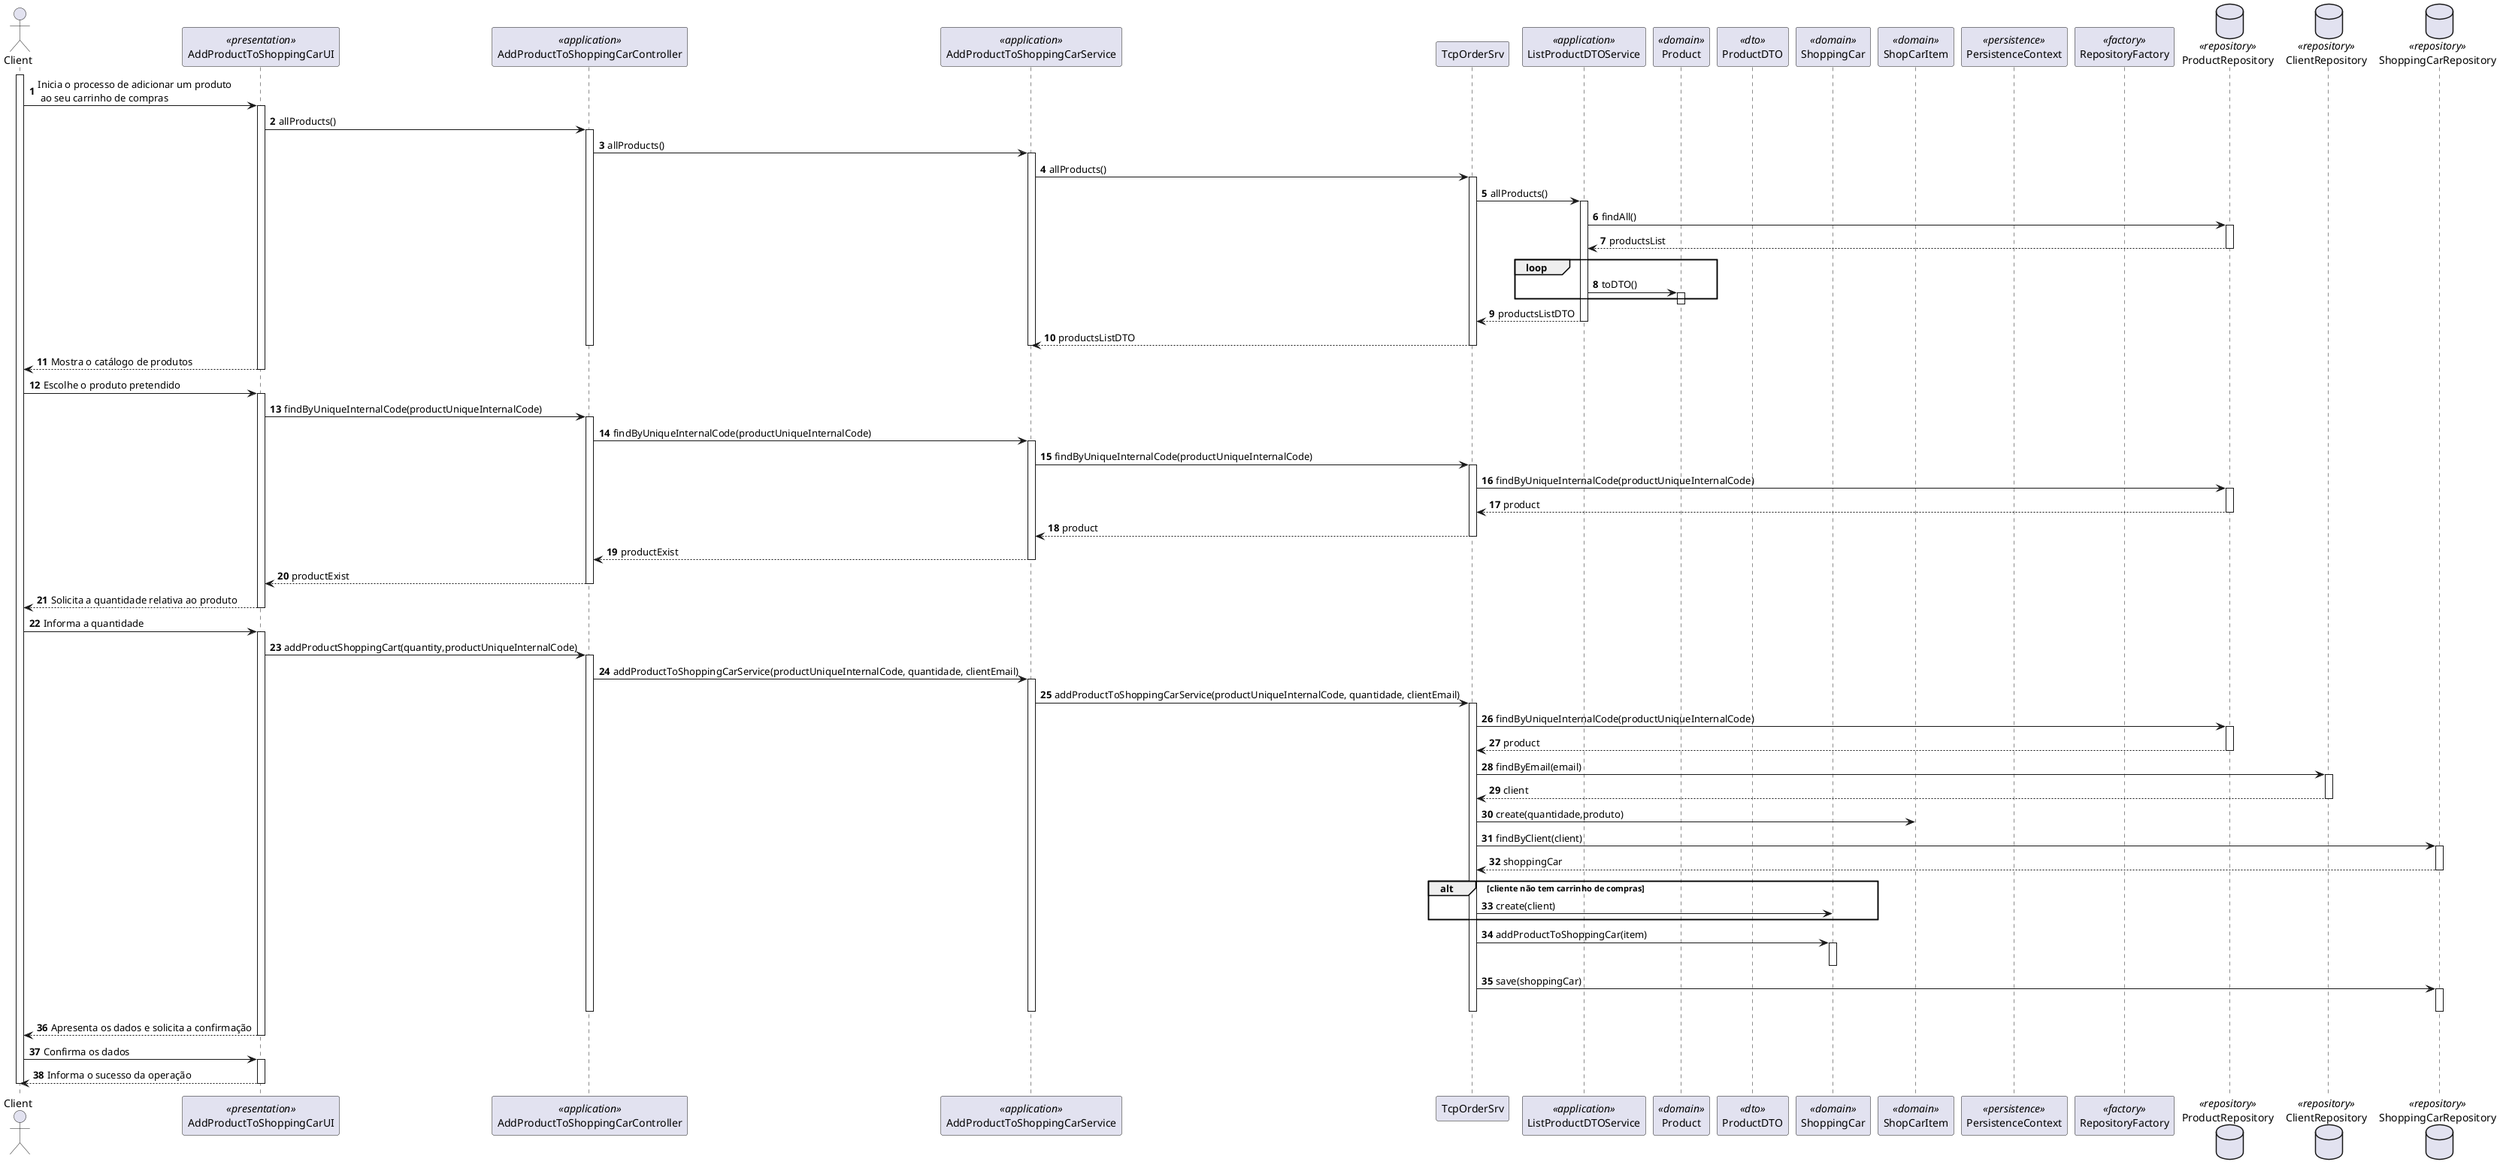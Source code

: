 @startuml

autonumber
actor "Client" as C
participant AddProductToShoppingCarUI as UI <<presentation>>
participant AddProductToShoppingCarController as Controller <<application>>
participant AddProductToShoppingCarService as Service <<application>>
participant TcpOrderSrv as OrderServer
participant ListProductDTOService as serv <<application>>
participant "Product" as Domain <<domain>>
participant "ProductDTO" as DTO <<dto>>
participant "ShoppingCar" as domain <<domain>>
participant "ShopCarItem" as d <<domain>>
participant PersistenceContext as Persistence <<persistence>>
participant RepositoryFactory as Factory <<factory>>
database ProductRepository as repository <<repository>>
database ClientRepository as rep <<repository>>
database ShoppingCarRepository as r <<repository>>

activate C
C -> UI : Inicia o processo de adicionar um produto \n ao seu carrinho de compras
activate UI
UI -> Controller: allProducts()
activate Controller
Controller -> Service: allProducts()
activate Service
Service -> OrderServer: allProducts()
activate OrderServer
OrderServer -> serv: allProducts()
activate serv
serv->repository:findAll()
activate repository
repository --> serv: productsList
deactivate repository
loop
serv -> Domain: toDTO()
activate Domain
end
deactivate Domain
serv --> OrderServer: productsListDTO
deactivate serv
OrderServer --> Service: productsListDTO
deactivate OrderServer
deactivate Service
deactivate Controller
UI --> C : Mostra o catálogo de produtos
deactivate UI
C -> UI : Escolhe o produto pretendido
activate UI
UI -> Controller: findByUniqueInternalCode(productUniqueInternalCode)
activate Controller
Controller -> Service: findByUniqueInternalCode(productUniqueInternalCode)
activate Service
Service -> OrderServer: findByUniqueInternalCode(productUniqueInternalCode)
activate OrderServer
OrderServer->repository:findByUniqueInternalCode(productUniqueInternalCode)
activate repository
repository--> OrderServer: product
deactivate repository
OrderServer --> Service: product
deactivate OrderServer
Service --> Controller: productExist
deactivate Service
Controller --> UI: productExist
deactivate Controller
UI --> C : Solicita a quantidade relativa ao produto
deactivate UI
C -> UI : Informa a quantidade
activate UI
UI -> Controller: addProductShoppingCart(quantity,productUniqueInternalCode)
activate Controller
Controller -> Service:addProductToShoppingCarService(productUniqueInternalCode, quantidade, clientEmail)
activate Service
Service -> OrderServer: addProductToShoppingCarService(productUniqueInternalCode, quantidade, clientEmail)
activate OrderServer
OrderServer->repository:findByUniqueInternalCode(productUniqueInternalCode)
activate repository
repository--> OrderServer: product
deactivate repository
OrderServer->rep:findByEmail(email)
activate rep
rep--> OrderServer: client
deactivate rep
OrderServer -> d: create(quantidade,produto)
OrderServer->r:findByClient(client)
activate r
r--> OrderServer: shoppingCar
deactivate r
alt cliente não tem carrinho de compras
OrderServer -> domain: create(client)

end
OrderServer -> domain:addProductToShoppingCar(item)
activate domain
deactivate domain
OrderServer -> r: save(shoppingCar)
activate r
deactivate r

deactivate OrderServer
deactivate Service
deactivate Controller
UI --> C : Apresenta os dados e solicita a confirmação
deactivate UI
C -> UI : Confirma os dados
activate UI

UI --> C : Informa o sucesso da operação
deactivate UI
deactivate C



@enduml